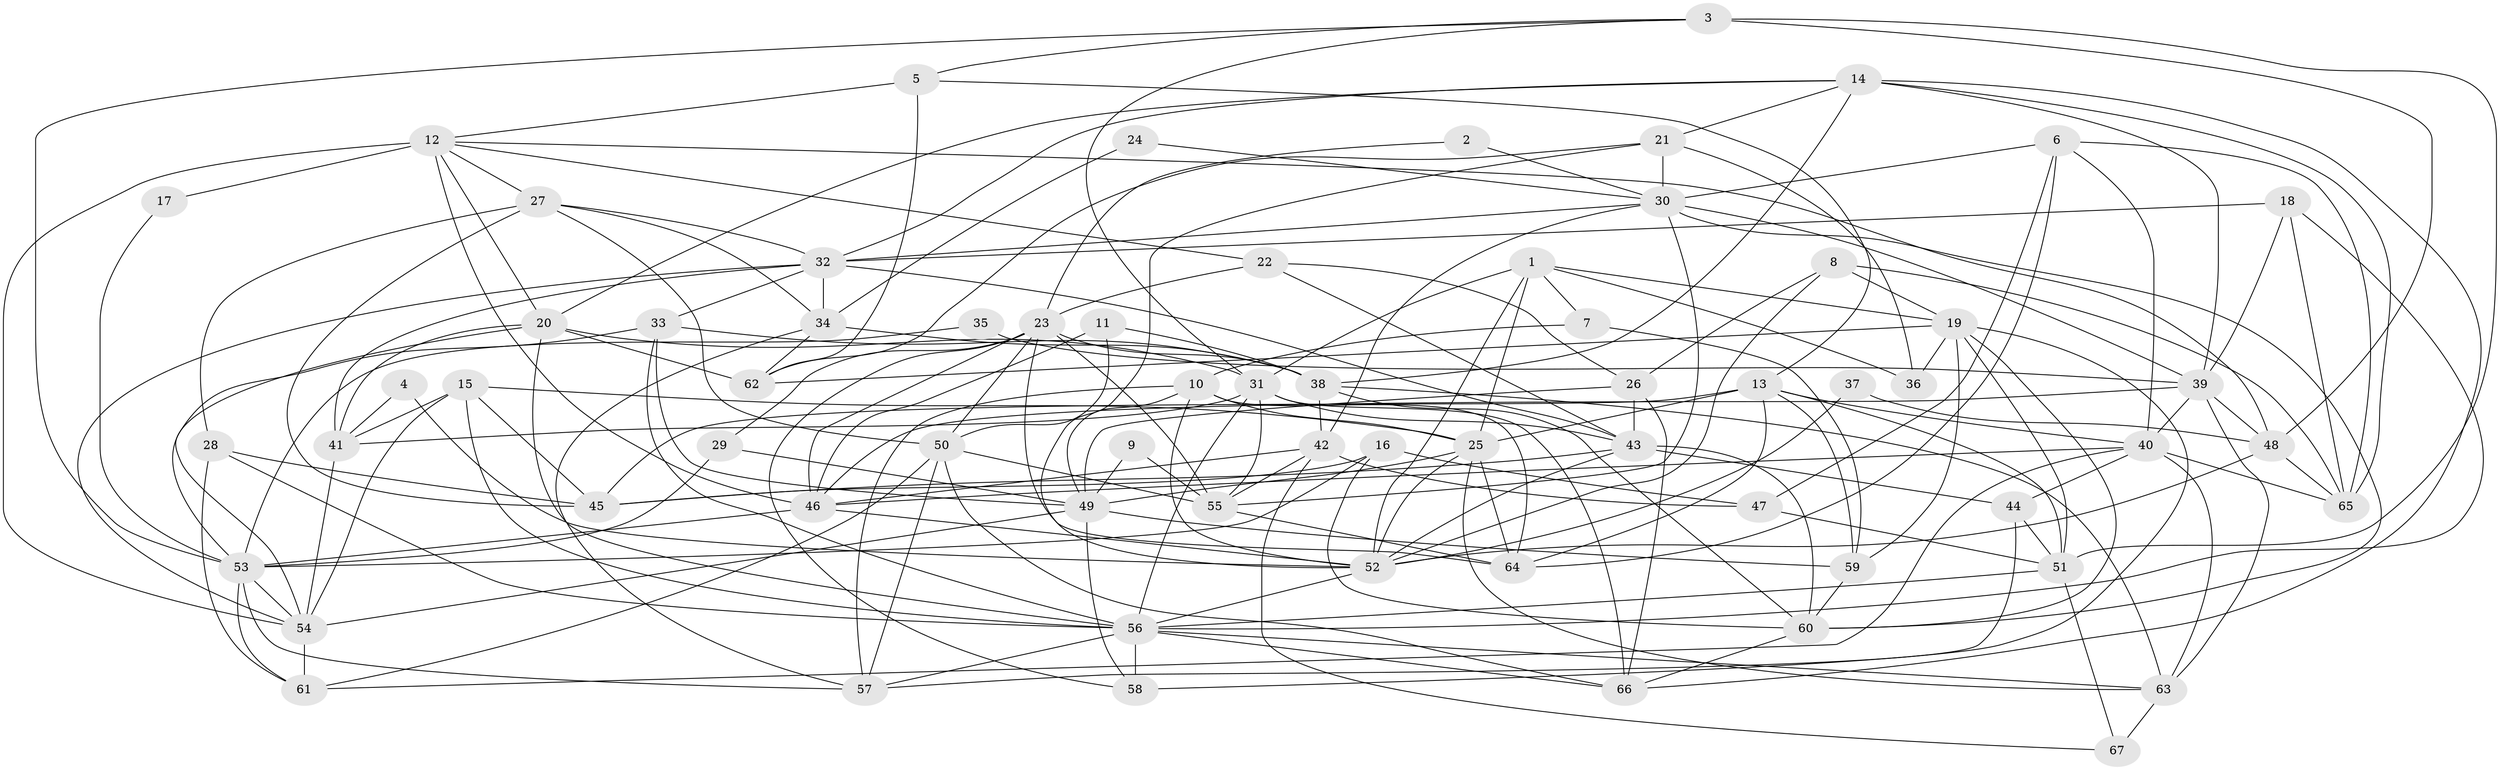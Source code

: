 // original degree distribution, {4: 0.3157894736842105, 2: 0.15037593984962405, 5: 0.12030075187969924, 3: 0.23308270676691728, 6: 0.14285714285714285, 8: 0.015037593984962405, 7: 0.022556390977443608}
// Generated by graph-tools (version 1.1) at 2025/26/03/09/25 03:26:18]
// undirected, 67 vertices, 193 edges
graph export_dot {
graph [start="1"]
  node [color=gray90,style=filled];
  1;
  2;
  3;
  4;
  5;
  6;
  7;
  8;
  9;
  10;
  11;
  12;
  13;
  14;
  15;
  16;
  17;
  18;
  19;
  20;
  21;
  22;
  23;
  24;
  25;
  26;
  27;
  28;
  29;
  30;
  31;
  32;
  33;
  34;
  35;
  36;
  37;
  38;
  39;
  40;
  41;
  42;
  43;
  44;
  45;
  46;
  47;
  48;
  49;
  50;
  51;
  52;
  53;
  54;
  55;
  56;
  57;
  58;
  59;
  60;
  61;
  62;
  63;
  64;
  65;
  66;
  67;
  1 -- 7 [weight=1.0];
  1 -- 19 [weight=1.0];
  1 -- 25 [weight=1.0];
  1 -- 31 [weight=1.0];
  1 -- 36 [weight=1.0];
  1 -- 52 [weight=1.0];
  2 -- 23 [weight=1.0];
  2 -- 30 [weight=1.0];
  3 -- 5 [weight=1.0];
  3 -- 31 [weight=1.0];
  3 -- 48 [weight=2.0];
  3 -- 51 [weight=1.0];
  3 -- 53 [weight=1.0];
  4 -- 41 [weight=1.0];
  4 -- 52 [weight=1.0];
  5 -- 12 [weight=1.0];
  5 -- 13 [weight=1.0];
  5 -- 62 [weight=1.0];
  6 -- 30 [weight=1.0];
  6 -- 40 [weight=1.0];
  6 -- 47 [weight=1.0];
  6 -- 64 [weight=1.0];
  6 -- 65 [weight=1.0];
  7 -- 10 [weight=1.0];
  7 -- 59 [weight=1.0];
  8 -- 19 [weight=1.0];
  8 -- 26 [weight=1.0];
  8 -- 52 [weight=1.0];
  8 -- 65 [weight=1.0];
  9 -- 49 [weight=2.0];
  9 -- 55 [weight=1.0];
  10 -- 25 [weight=1.0];
  10 -- 49 [weight=1.0];
  10 -- 52 [weight=1.0];
  10 -- 57 [weight=1.0];
  10 -- 64 [weight=1.0];
  11 -- 38 [weight=1.0];
  11 -- 46 [weight=1.0];
  11 -- 50 [weight=1.0];
  12 -- 17 [weight=1.0];
  12 -- 20 [weight=1.0];
  12 -- 22 [weight=1.0];
  12 -- 27 [weight=1.0];
  12 -- 46 [weight=1.0];
  12 -- 48 [weight=1.0];
  12 -- 54 [weight=1.0];
  13 -- 25 [weight=1.0];
  13 -- 40 [weight=1.0];
  13 -- 45 [weight=1.0];
  13 -- 51 [weight=1.0];
  13 -- 59 [weight=1.0];
  13 -- 64 [weight=1.0];
  14 -- 20 [weight=1.0];
  14 -- 21 [weight=1.0];
  14 -- 32 [weight=1.0];
  14 -- 38 [weight=1.0];
  14 -- 39 [weight=1.0];
  14 -- 65 [weight=1.0];
  14 -- 66 [weight=1.0];
  15 -- 25 [weight=1.0];
  15 -- 41 [weight=1.0];
  15 -- 45 [weight=1.0];
  15 -- 54 [weight=1.0];
  15 -- 56 [weight=1.0];
  16 -- 45 [weight=1.0];
  16 -- 47 [weight=1.0];
  16 -- 53 [weight=1.0];
  16 -- 60 [weight=1.0];
  17 -- 53 [weight=1.0];
  18 -- 32 [weight=1.0];
  18 -- 39 [weight=1.0];
  18 -- 56 [weight=1.0];
  18 -- 65 [weight=1.0];
  19 -- 36 [weight=1.0];
  19 -- 51 [weight=1.0];
  19 -- 58 [weight=1.0];
  19 -- 59 [weight=1.0];
  19 -- 60 [weight=1.0];
  19 -- 62 [weight=1.0];
  20 -- 31 [weight=1.0];
  20 -- 41 [weight=1.0];
  20 -- 54 [weight=1.0];
  20 -- 56 [weight=1.0];
  20 -- 62 [weight=1.0];
  21 -- 30 [weight=1.0];
  21 -- 36 [weight=1.0];
  21 -- 52 [weight=1.0];
  21 -- 62 [weight=1.0];
  22 -- 23 [weight=1.0];
  22 -- 26 [weight=1.0];
  22 -- 43 [weight=1.0];
  23 -- 29 [weight=1.0];
  23 -- 38 [weight=1.0];
  23 -- 46 [weight=1.0];
  23 -- 50 [weight=1.0];
  23 -- 55 [weight=1.0];
  23 -- 58 [weight=1.0];
  23 -- 64 [weight=1.0];
  24 -- 30 [weight=1.0];
  24 -- 34 [weight=1.0];
  25 -- 49 [weight=1.0];
  25 -- 52 [weight=1.0];
  25 -- 63 [weight=1.0];
  25 -- 64 [weight=1.0];
  26 -- 43 [weight=1.0];
  26 -- 49 [weight=1.0];
  26 -- 66 [weight=1.0];
  27 -- 28 [weight=1.0];
  27 -- 32 [weight=1.0];
  27 -- 34 [weight=1.0];
  27 -- 45 [weight=1.0];
  27 -- 50 [weight=1.0];
  28 -- 45 [weight=1.0];
  28 -- 56 [weight=1.0];
  28 -- 61 [weight=1.0];
  29 -- 49 [weight=1.0];
  29 -- 53 [weight=1.0];
  30 -- 32 [weight=1.0];
  30 -- 39 [weight=1.0];
  30 -- 42 [weight=1.0];
  30 -- 55 [weight=1.0];
  30 -- 60 [weight=1.0];
  31 -- 41 [weight=1.0];
  31 -- 43 [weight=1.0];
  31 -- 55 [weight=1.0];
  31 -- 56 [weight=1.0];
  31 -- 66 [weight=1.0];
  32 -- 33 [weight=1.0];
  32 -- 34 [weight=1.0];
  32 -- 41 [weight=1.0];
  32 -- 43 [weight=1.0];
  32 -- 54 [weight=1.0];
  33 -- 38 [weight=1.0];
  33 -- 49 [weight=1.0];
  33 -- 53 [weight=1.0];
  33 -- 56 [weight=1.0];
  34 -- 38 [weight=2.0];
  34 -- 57 [weight=1.0];
  34 -- 62 [weight=1.0];
  35 -- 39 [weight=1.0];
  35 -- 53 [weight=1.0];
  37 -- 48 [weight=1.0];
  37 -- 52 [weight=1.0];
  38 -- 42 [weight=1.0];
  38 -- 60 [weight=1.0];
  38 -- 63 [weight=1.0];
  39 -- 40 [weight=1.0];
  39 -- 46 [weight=1.0];
  39 -- 48 [weight=1.0];
  39 -- 63 [weight=1.0];
  40 -- 44 [weight=1.0];
  40 -- 46 [weight=1.0];
  40 -- 61 [weight=1.0];
  40 -- 63 [weight=1.0];
  40 -- 65 [weight=1.0];
  41 -- 54 [weight=1.0];
  42 -- 46 [weight=1.0];
  42 -- 47 [weight=1.0];
  42 -- 55 [weight=1.0];
  42 -- 67 [weight=1.0];
  43 -- 44 [weight=1.0];
  43 -- 45 [weight=1.0];
  43 -- 52 [weight=1.0];
  43 -- 60 [weight=1.0];
  44 -- 51 [weight=1.0];
  44 -- 57 [weight=2.0];
  46 -- 52 [weight=1.0];
  46 -- 53 [weight=1.0];
  47 -- 51 [weight=1.0];
  48 -- 52 [weight=1.0];
  48 -- 65 [weight=1.0];
  49 -- 54 [weight=1.0];
  49 -- 58 [weight=1.0];
  49 -- 59 [weight=1.0];
  50 -- 55 [weight=1.0];
  50 -- 57 [weight=1.0];
  50 -- 61 [weight=1.0];
  50 -- 66 [weight=1.0];
  51 -- 56 [weight=1.0];
  51 -- 67 [weight=1.0];
  52 -- 56 [weight=1.0];
  53 -- 54 [weight=2.0];
  53 -- 57 [weight=1.0];
  53 -- 61 [weight=1.0];
  54 -- 61 [weight=1.0];
  55 -- 64 [weight=1.0];
  56 -- 57 [weight=1.0];
  56 -- 58 [weight=2.0];
  56 -- 63 [weight=1.0];
  56 -- 66 [weight=1.0];
  59 -- 60 [weight=1.0];
  60 -- 66 [weight=1.0];
  63 -- 67 [weight=1.0];
}
